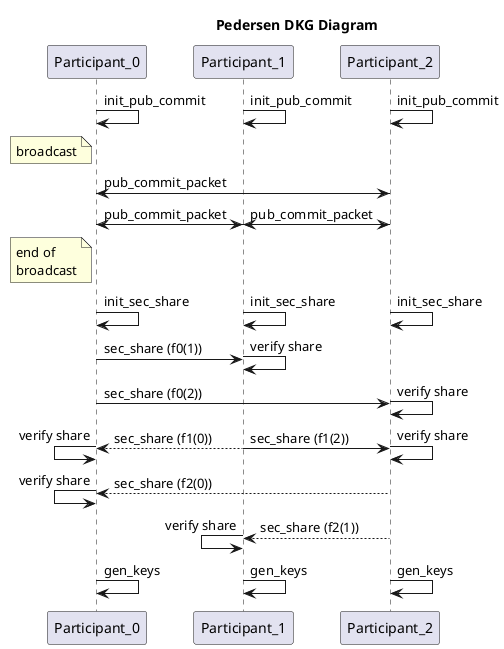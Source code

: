 @startuml Pedersen DKG
title Pedersen DKG Diagram
participant Participant_0 as p0
participant Participant_1 as p1
participant Participant_2 as p2

 

!pragma teoz true

p0 -> p0 : init_pub_commit
& p1 -> p1 : init_pub_commit
& p2 -> p2 : init_pub_commit

note left of p0 : broadcast
p0 -> p2 : pub_commit_packet
& p2 -> p0 

p0 -> p1 : pub_commit_packet
& p1 -> p0 
& p1 -> p2 : pub_commit_packet
& p2 -> p1
note left of p0 : end of \nbroadcast

p0 -> p0 : init_sec_share
& p1 -> p1 : init_sec_share
& p2 -> p2 : init_sec_share

p0 -> p1 : sec_share (f0(1))
& p1 -> p1 : verify share

p0 -> p2 : sec_share (f0(2))
& p2 -> p2 : verify share

p1 --> p0 : sec_share (f1(0))
& p0 <- p0 : verify share

& p1 -> p2 : sec_share (f1(2))
& p2 -> p2 : verify share

p2 --> p0 : sec_share (f2(0))
& p0 <- p0 : verify share

p2 --> p1 : sec_share (f2(1))
& p1 <- p1 : verify share


p0 -> p0 : gen_keys
& p1 -> p1 : gen_keys
& p2 -> p2 : gen_keys

@enduml

